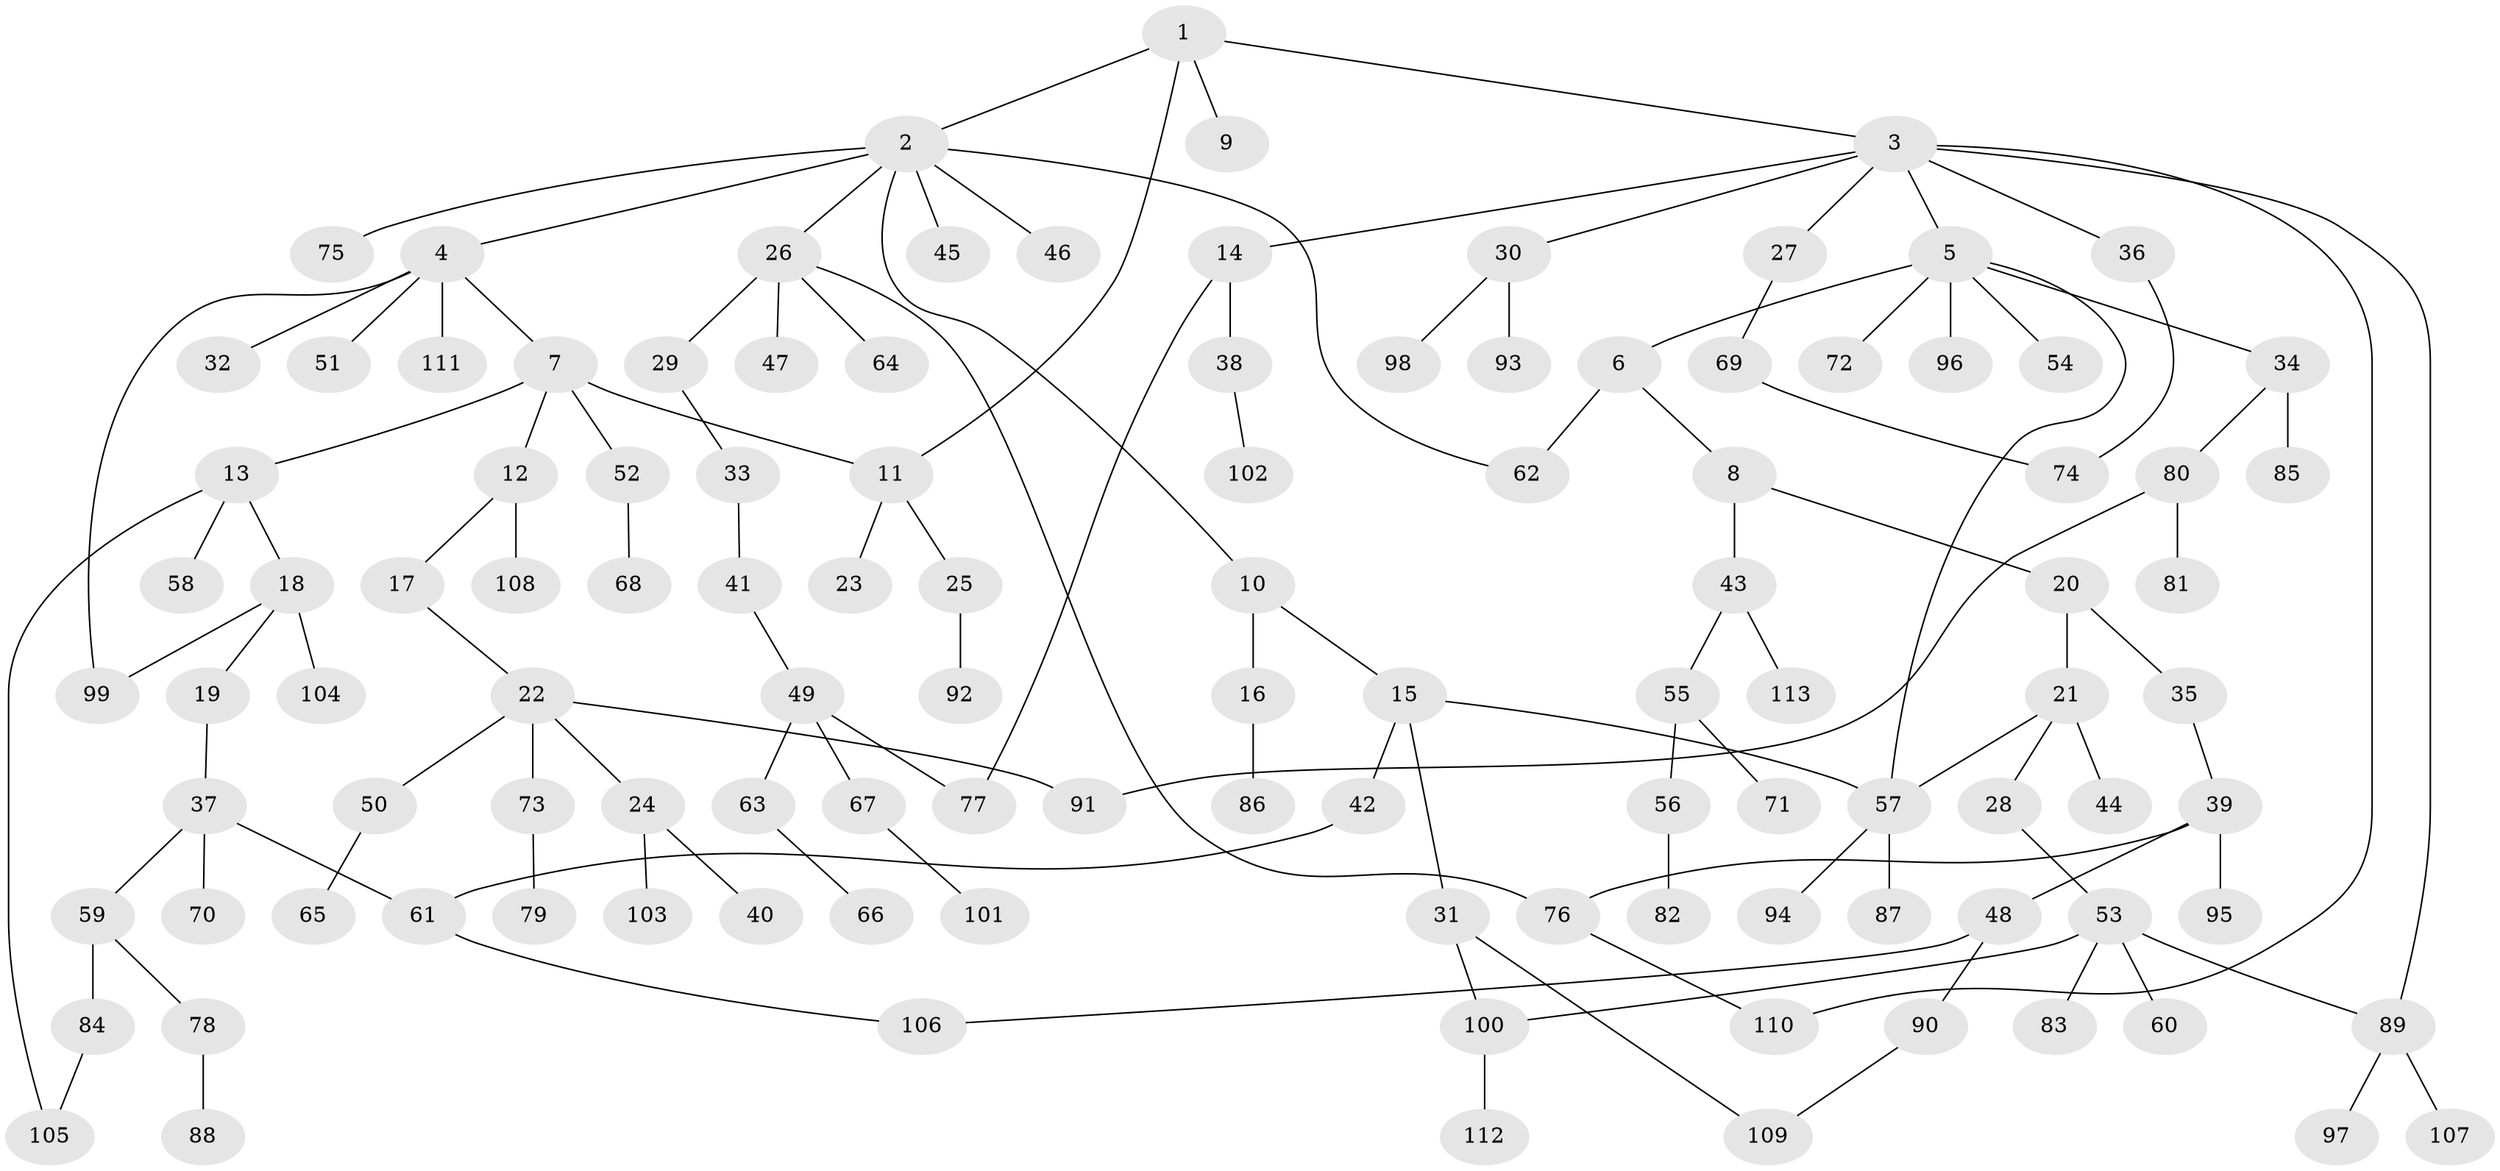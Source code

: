 // coarse degree distribution, {13: 0.022222222222222223, 6: 0.022222222222222223, 5: 0.1111111111111111, 4: 0.06666666666666667, 2: 0.2, 7: 0.022222222222222223, 1: 0.4888888888888889, 3: 0.06666666666666667}
// Generated by graph-tools (version 1.1) at 2025/17/03/04/25 18:17:05]
// undirected, 113 vertices, 128 edges
graph export_dot {
graph [start="1"]
  node [color=gray90,style=filled];
  1;
  2;
  3;
  4;
  5;
  6;
  7;
  8;
  9;
  10;
  11;
  12;
  13;
  14;
  15;
  16;
  17;
  18;
  19;
  20;
  21;
  22;
  23;
  24;
  25;
  26;
  27;
  28;
  29;
  30;
  31;
  32;
  33;
  34;
  35;
  36;
  37;
  38;
  39;
  40;
  41;
  42;
  43;
  44;
  45;
  46;
  47;
  48;
  49;
  50;
  51;
  52;
  53;
  54;
  55;
  56;
  57;
  58;
  59;
  60;
  61;
  62;
  63;
  64;
  65;
  66;
  67;
  68;
  69;
  70;
  71;
  72;
  73;
  74;
  75;
  76;
  77;
  78;
  79;
  80;
  81;
  82;
  83;
  84;
  85;
  86;
  87;
  88;
  89;
  90;
  91;
  92;
  93;
  94;
  95;
  96;
  97;
  98;
  99;
  100;
  101;
  102;
  103;
  104;
  105;
  106;
  107;
  108;
  109;
  110;
  111;
  112;
  113;
  1 -- 2;
  1 -- 3;
  1 -- 9;
  1 -- 11;
  2 -- 4;
  2 -- 10;
  2 -- 26;
  2 -- 45;
  2 -- 46;
  2 -- 75;
  2 -- 62;
  3 -- 5;
  3 -- 14;
  3 -- 27;
  3 -- 30;
  3 -- 36;
  3 -- 89;
  3 -- 110;
  4 -- 7;
  4 -- 32;
  4 -- 51;
  4 -- 99;
  4 -- 111;
  5 -- 6;
  5 -- 34;
  5 -- 54;
  5 -- 57;
  5 -- 72;
  5 -- 96;
  6 -- 8;
  6 -- 62;
  7 -- 12;
  7 -- 13;
  7 -- 52;
  7 -- 11;
  8 -- 20;
  8 -- 43;
  10 -- 15;
  10 -- 16;
  11 -- 23;
  11 -- 25;
  12 -- 17;
  12 -- 108;
  13 -- 18;
  13 -- 58;
  13 -- 105;
  14 -- 38;
  14 -- 77;
  15 -- 31;
  15 -- 42;
  15 -- 57;
  16 -- 86;
  17 -- 22;
  18 -- 19;
  18 -- 104;
  18 -- 99;
  19 -- 37;
  20 -- 21;
  20 -- 35;
  21 -- 28;
  21 -- 44;
  21 -- 57;
  22 -- 24;
  22 -- 50;
  22 -- 73;
  22 -- 91;
  24 -- 40;
  24 -- 103;
  25 -- 92;
  26 -- 29;
  26 -- 47;
  26 -- 64;
  26 -- 76;
  27 -- 69;
  28 -- 53;
  29 -- 33;
  30 -- 93;
  30 -- 98;
  31 -- 109;
  31 -- 100;
  33 -- 41;
  34 -- 80;
  34 -- 85;
  35 -- 39;
  36 -- 74;
  37 -- 59;
  37 -- 70;
  37 -- 61;
  38 -- 102;
  39 -- 48;
  39 -- 76;
  39 -- 95;
  41 -- 49;
  42 -- 61;
  43 -- 55;
  43 -- 113;
  48 -- 90;
  48 -- 106;
  49 -- 63;
  49 -- 67;
  49 -- 77;
  50 -- 65;
  52 -- 68;
  53 -- 60;
  53 -- 83;
  53 -- 89;
  53 -- 100;
  55 -- 56;
  55 -- 71;
  56 -- 82;
  57 -- 87;
  57 -- 94;
  59 -- 78;
  59 -- 84;
  61 -- 106;
  63 -- 66;
  67 -- 101;
  69 -- 74;
  73 -- 79;
  76 -- 110;
  78 -- 88;
  80 -- 81;
  80 -- 91;
  84 -- 105;
  89 -- 97;
  89 -- 107;
  90 -- 109;
  100 -- 112;
}
